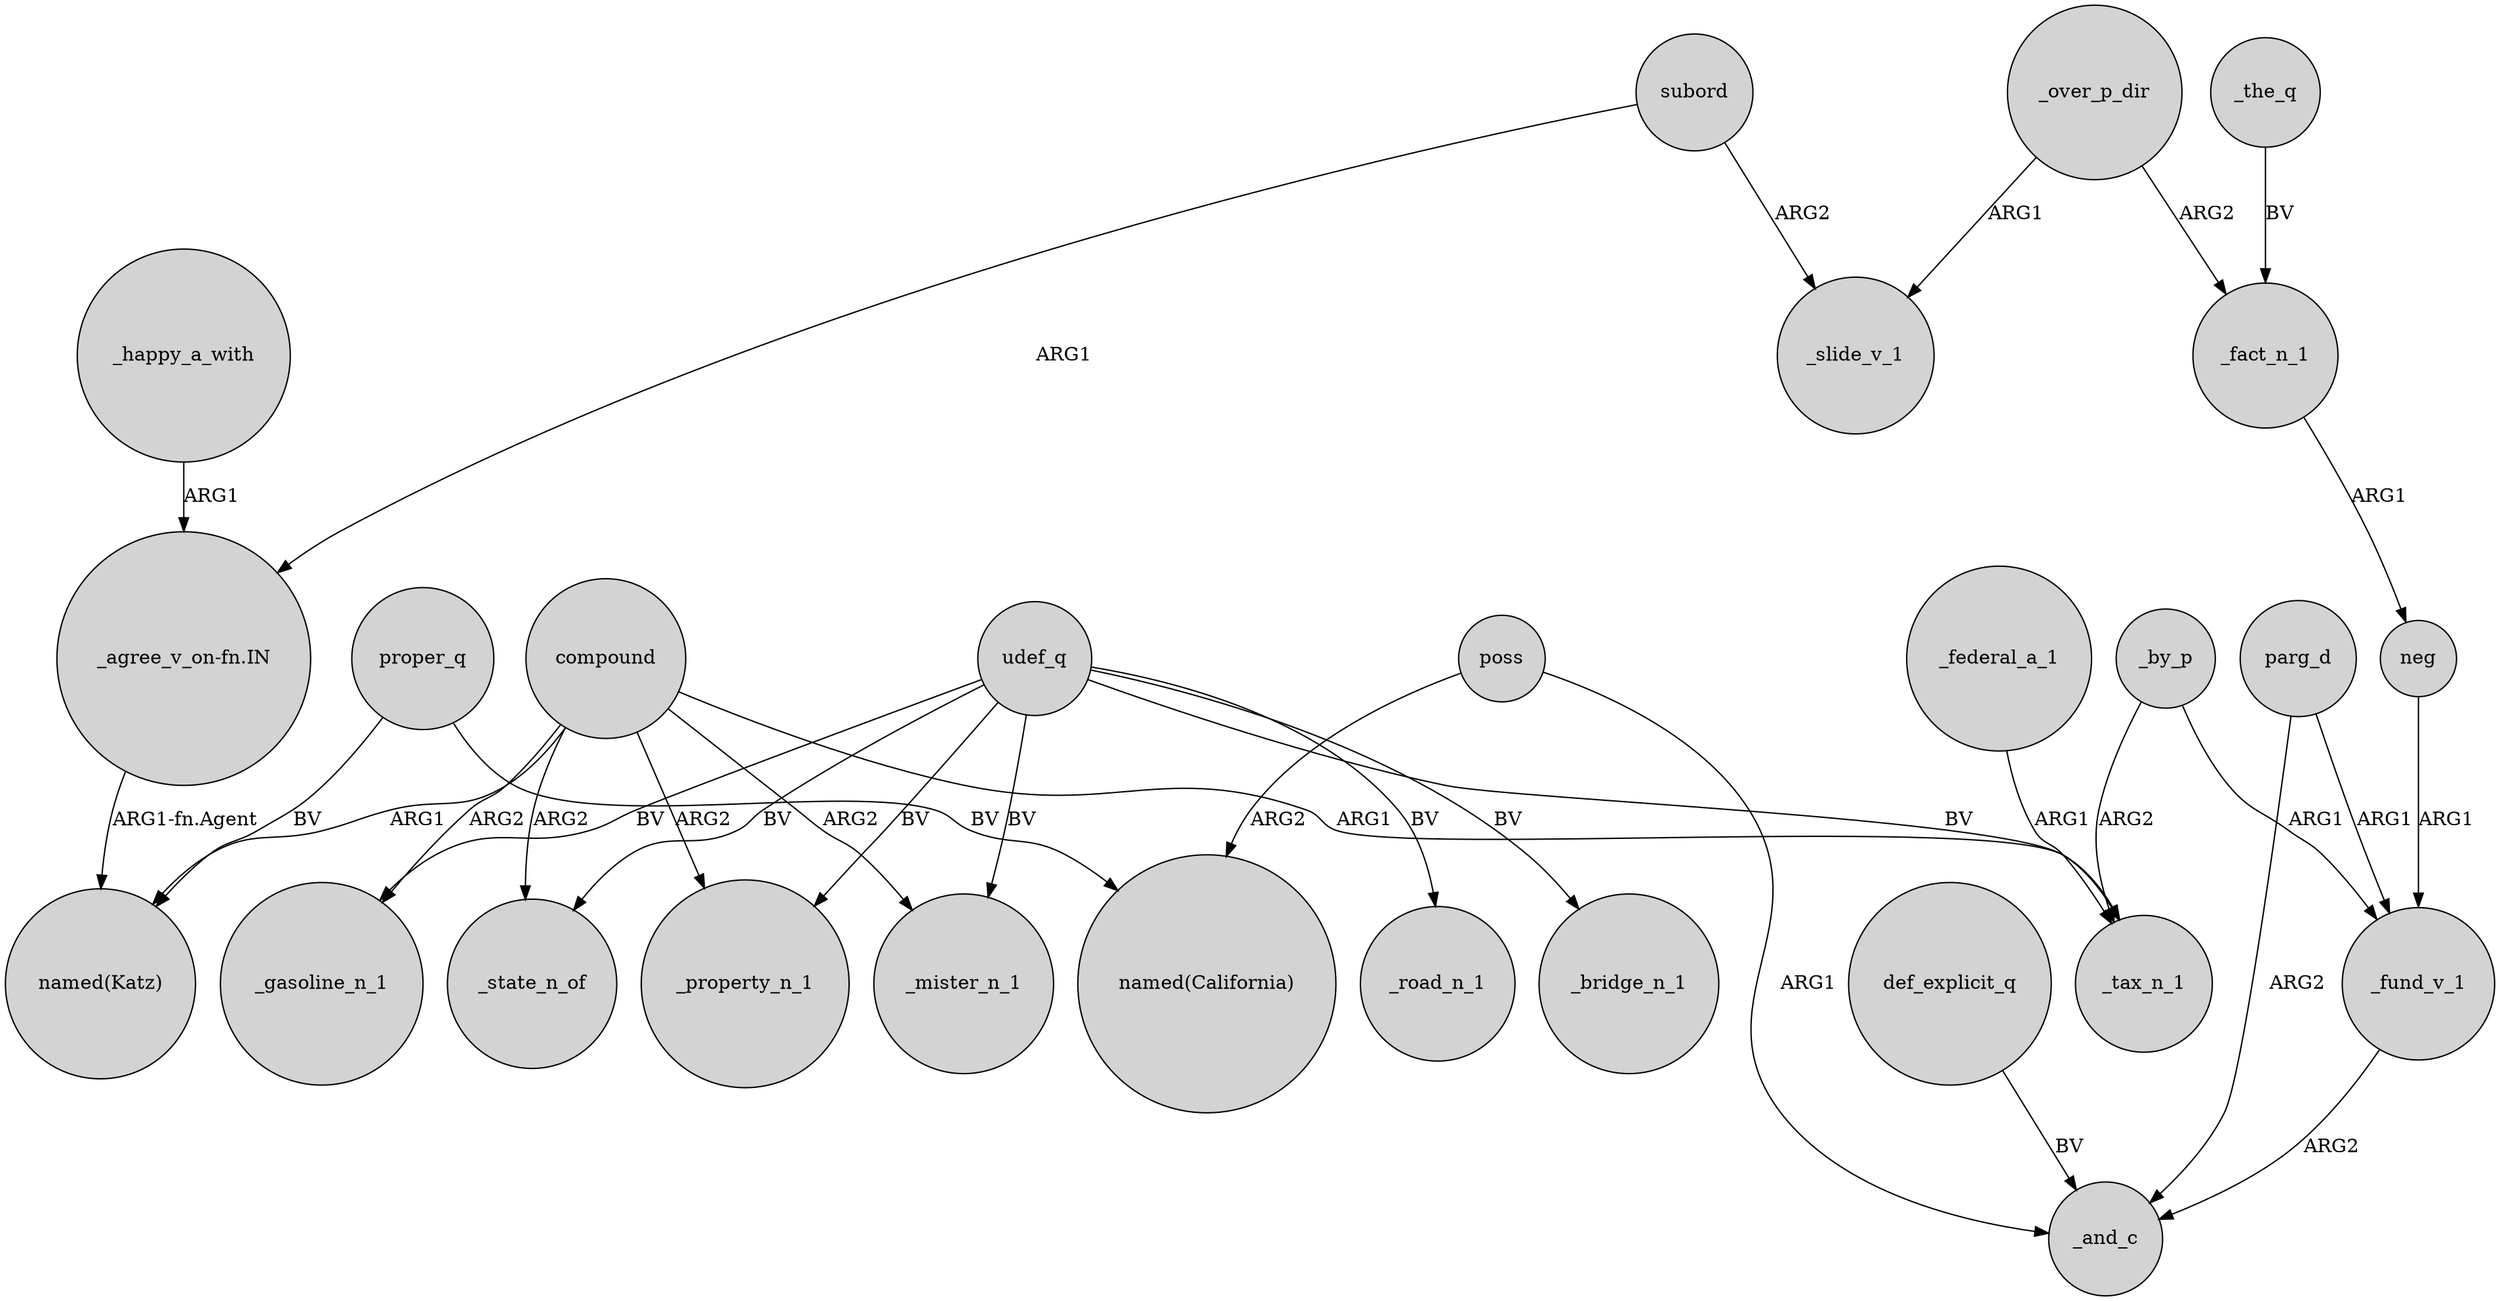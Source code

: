 digraph {
	node [shape=circle style=filled]
	"_agree_v_on-fn.IN" -> "named(Katz)" [label="ARG1-fn.Agent"]
	poss -> _and_c [label=ARG1]
	subord -> _slide_v_1 [label=ARG2]
	def_explicit_q -> _and_c [label=BV]
	poss -> "named(California)" [label=ARG2]
	_federal_a_1 -> _tax_n_1 [label=ARG1]
	udef_q -> _state_n_of [label=BV]
	compound -> _mister_n_1 [label=ARG2]
	compound -> _gasoline_n_1 [label=ARG2]
	compound -> "named(Katz)" [label=ARG1]
	udef_q -> _mister_n_1 [label=BV]
	proper_q -> "named(California)" [label=BV]
	compound -> _property_n_1 [label=ARG2]
	compound -> _state_n_of [label=ARG2]
	_over_p_dir -> _fact_n_1 [label=ARG2]
	compound -> _tax_n_1 [label=ARG1]
	_by_p -> _tax_n_1 [label=ARG2]
	parg_d -> _and_c [label=ARG2]
	_fund_v_1 -> _and_c [label=ARG2]
	udef_q -> _tax_n_1 [label=BV]
	proper_q -> "named(Katz)" [label=BV]
	udef_q -> _road_n_1 [label=BV]
	neg -> _fund_v_1 [label=ARG1]
	udef_q -> _property_n_1 [label=BV]
	_happy_a_with -> "_agree_v_on-fn.IN" [label=ARG1]
	_the_q -> _fact_n_1 [label=BV]
	_by_p -> _fund_v_1 [label=ARG1]
	_fact_n_1 -> neg [label=ARG1]
	subord -> "_agree_v_on-fn.IN" [label=ARG1]
	parg_d -> _fund_v_1 [label=ARG1]
	udef_q -> _gasoline_n_1 [label=BV]
	_over_p_dir -> _slide_v_1 [label=ARG1]
	udef_q -> _bridge_n_1 [label=BV]
}
